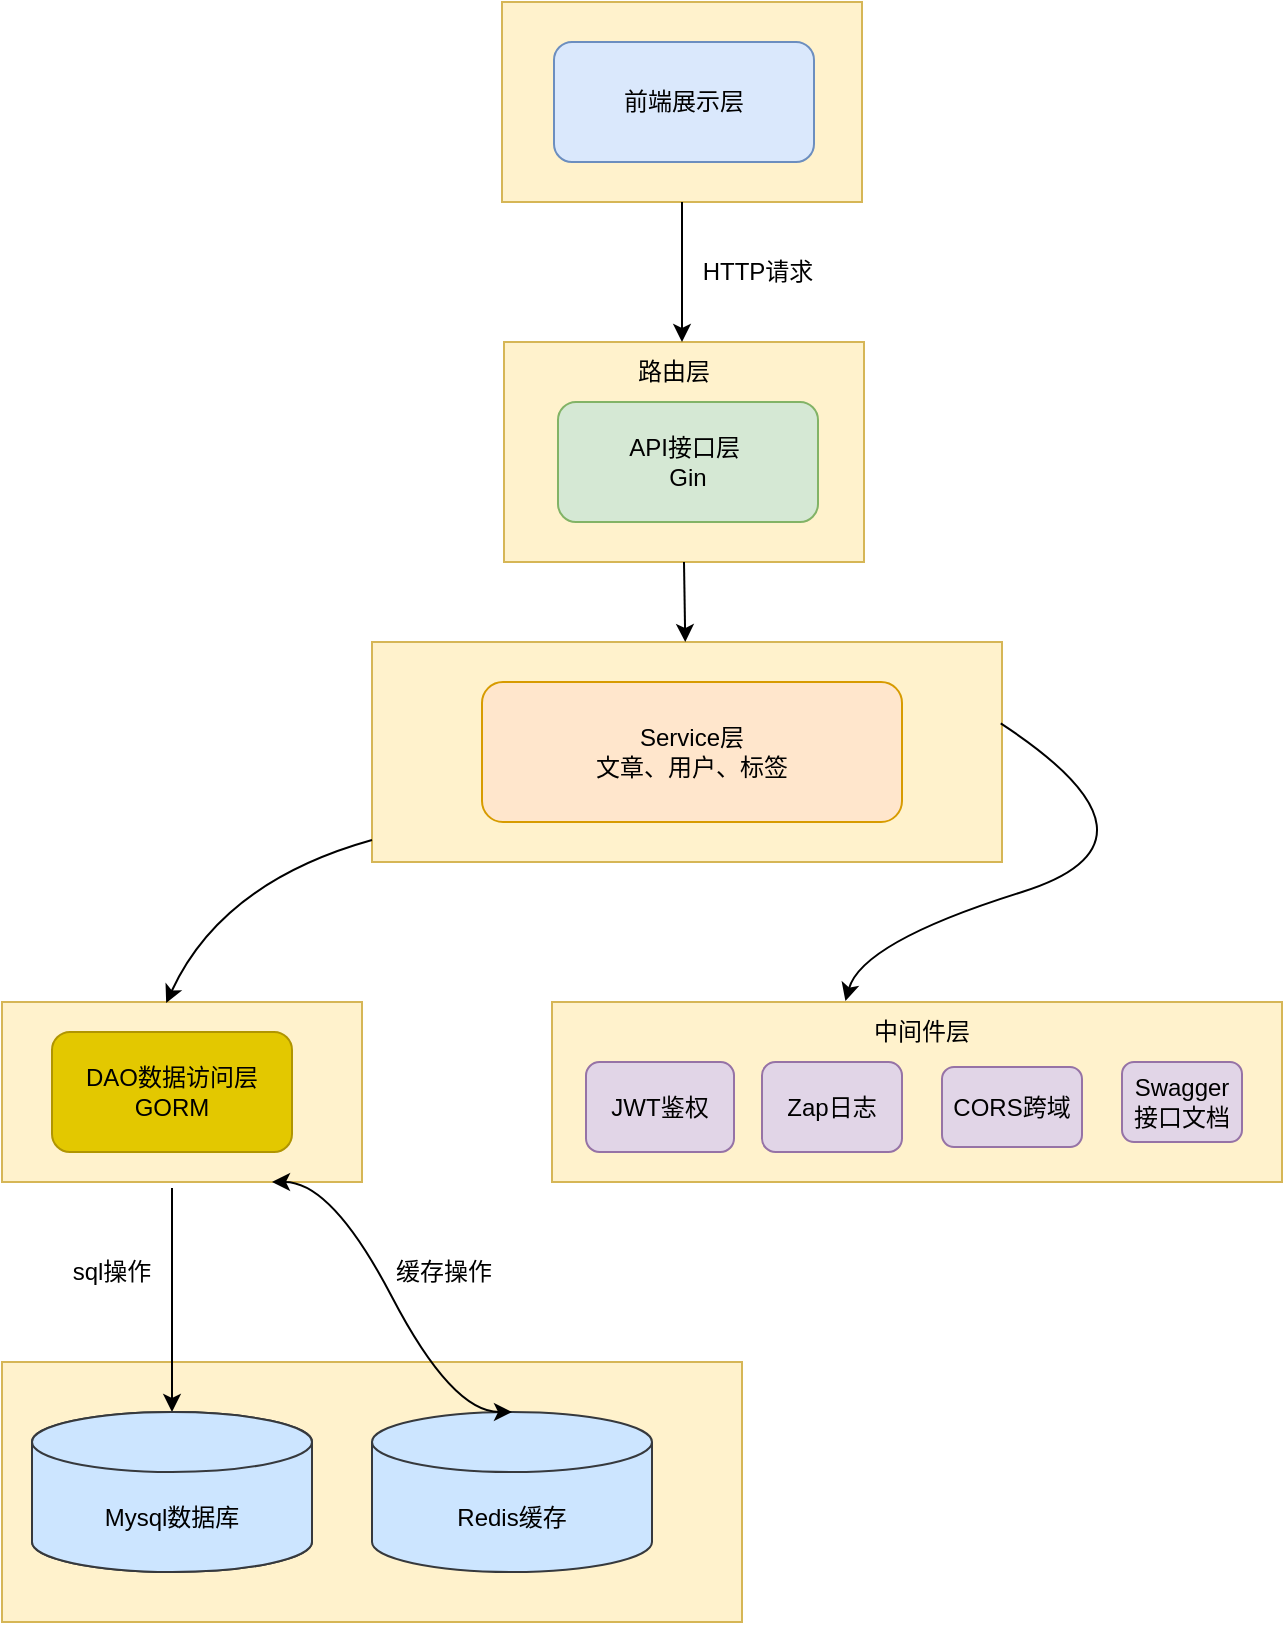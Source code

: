 <mxfile version="25.0.3">
  <diagram name="第 1 页" id="vRP50ZQqVK6PRBmHnf3v">
    <mxGraphModel dx="1687" dy="924" grid="1" gridSize="10" guides="1" tooltips="1" connect="1" arrows="1" fold="1" page="1" pageScale="1" pageWidth="827" pageHeight="1169" math="0" shadow="0">
      <root>
        <mxCell id="0" />
        <mxCell id="1" parent="0" />
        <mxCell id="Vd7vdwz1h75qUHYKXHdB-18" value="" style="rounded=0;whiteSpace=wrap;html=1;fillColor=#fff2cc;strokeColor=#d6b656;" parent="1" vertex="1">
          <mxGeometry x="345" y="540" width="365" height="90" as="geometry" />
        </mxCell>
        <mxCell id="Vd7vdwz1h75qUHYKXHdB-17" value="" style="rounded=0;whiteSpace=wrap;html=1;fillColor=#fff2cc;strokeColor=#d6b656;" parent="1" vertex="1">
          <mxGeometry x="70" y="720" width="370" height="130" as="geometry" />
        </mxCell>
        <mxCell id="Vd7vdwz1h75qUHYKXHdB-16" value="" style="rounded=0;whiteSpace=wrap;html=1;fillColor=#fff2cc;strokeColor=#d6b656;" parent="1" vertex="1">
          <mxGeometry x="255" y="360" width="315" height="110" as="geometry" />
        </mxCell>
        <mxCell id="Vd7vdwz1h75qUHYKXHdB-15" value="" style="rounded=0;whiteSpace=wrap;html=1;fillColor=#fff2cc;strokeColor=#d6b656;" parent="1" vertex="1">
          <mxGeometry x="321" y="210" width="180" height="110" as="geometry" />
        </mxCell>
        <mxCell id="Vd7vdwz1h75qUHYKXHdB-14" value="" style="rounded=0;whiteSpace=wrap;html=1;fillColor=#fff2cc;strokeColor=#d6b656;" parent="1" vertex="1">
          <mxGeometry x="320" y="40" width="180" height="100" as="geometry" />
        </mxCell>
        <mxCell id="WTZhcPT37BuoySI-sF2I-1" value="API接口层&amp;nbsp;&lt;br&gt;Gin" style="rounded=1;whiteSpace=wrap;html=1;fillColor=#d5e8d4;strokeColor=#82b366;" parent="1" vertex="1">
          <mxGeometry x="348" y="240" width="130" height="60" as="geometry" />
        </mxCell>
        <mxCell id="WTZhcPT37BuoySI-sF2I-2" value="前端展示层" style="rounded=1;whiteSpace=wrap;html=1;fillColor=#dae8fc;strokeColor=#6c8ebf;" parent="1" vertex="1">
          <mxGeometry x="346" y="60" width="130" height="60" as="geometry" />
        </mxCell>
        <mxCell id="Vd7vdwz1h75qUHYKXHdB-10" value="Mysql数据库" style="shape=cylinder3;whiteSpace=wrap;html=1;boundedLbl=1;backgroundOutline=1;size=15;fillColor=#cce5ff;strokeColor=#36393d;" parent="1" vertex="1">
          <mxGeometry x="85" y="745" width="140" height="80" as="geometry" />
        </mxCell>
        <mxCell id="Vd7vdwz1h75qUHYKXHdB-19" value="Service层&lt;br&gt;文章、用户、标签" style="rounded=1;whiteSpace=wrap;html=1;fillColor=#ffe6cc;strokeColor=#d79b00;" parent="1" vertex="1">
          <mxGeometry x="310" y="380" width="210" height="70" as="geometry" />
        </mxCell>
        <mxCell id="Vd7vdwz1h75qUHYKXHdB-20" value="JWT鉴权" style="rounded=1;whiteSpace=wrap;html=1;fillColor=#e1d5e7;strokeColor=#9673a6;" parent="1" vertex="1">
          <mxGeometry x="362" y="570" width="74" height="45" as="geometry" />
        </mxCell>
        <mxCell id="Vd7vdwz1h75qUHYKXHdB-22" value="Zap日志" style="rounded=1;whiteSpace=wrap;html=1;fillColor=#e1d5e7;strokeColor=#9673a6;" parent="1" vertex="1">
          <mxGeometry x="450" y="570" width="70" height="45" as="geometry" />
        </mxCell>
        <mxCell id="Vd7vdwz1h75qUHYKXHdB-23" value="路由层" style="text;strokeColor=none;align=center;fillColor=none;html=1;verticalAlign=middle;whiteSpace=wrap;rounded=0;" parent="1" vertex="1">
          <mxGeometry x="376" y="210" width="60" height="30" as="geometry" />
        </mxCell>
        <mxCell id="Vd7vdwz1h75qUHYKXHdB-25" value="HTTP请求" style="text;strokeColor=none;align=center;fillColor=none;html=1;verticalAlign=middle;whiteSpace=wrap;rounded=0;" parent="1" vertex="1">
          <mxGeometry x="418" y="160" width="60" height="30" as="geometry" />
        </mxCell>
        <mxCell id="Vd7vdwz1h75qUHYKXHdB-26" value="" style="rounded=0;whiteSpace=wrap;html=1;fillColor=#fff2cc;strokeColor=#d6b656;" parent="1" vertex="1">
          <mxGeometry x="70" y="540" width="180" height="90" as="geometry" />
        </mxCell>
        <mxCell id="Vd7vdwz1h75qUHYKXHdB-28" value="DAO数据访问层GORM" style="rounded=1;whiteSpace=wrap;html=1;fillColor=#e3c800;fontColor=#000000;strokeColor=#B09500;" parent="1" vertex="1">
          <mxGeometry x="95" y="555" width="120" height="60" as="geometry" />
        </mxCell>
        <mxCell id="Vd7vdwz1h75qUHYKXHdB-29" value="中间件层" style="text;strokeColor=none;align=center;fillColor=none;html=1;verticalAlign=middle;whiteSpace=wrap;rounded=0;" parent="1" vertex="1">
          <mxGeometry x="500" y="540" width="60" height="30" as="geometry" />
        </mxCell>
        <mxCell id="Vd7vdwz1h75qUHYKXHdB-31" value="" style="endArrow=classic;html=1;rounded=0;entryX=0.5;entryY=0;entryDx=0;entryDy=0;entryPerimeter=0;" parent="1" target="C9wcIPqya1JbmA5UnwyT-1" edge="1">
          <mxGeometry width="50" height="50" relative="1" as="geometry">
            <mxPoint x="155" y="633" as="sourcePoint" />
            <mxPoint x="155" y="740" as="targetPoint" />
          </mxGeometry>
        </mxCell>
        <mxCell id="Vd7vdwz1h75qUHYKXHdB-37" value="" style="endArrow=classic;html=1;rounded=0;exitX=0.5;exitY=1;exitDx=0;exitDy=0;" parent="1" source="Vd7vdwz1h75qUHYKXHdB-14" edge="1">
          <mxGeometry width="50" height="50" relative="1" as="geometry">
            <mxPoint x="460" y="230" as="sourcePoint" />
            <mxPoint x="410" y="210" as="targetPoint" />
          </mxGeometry>
        </mxCell>
        <mxCell id="Vd7vdwz1h75qUHYKXHdB-39" value="" style="endArrow=classic;html=1;rounded=0;exitX=0.5;exitY=1;exitDx=0;exitDy=0;" parent="1" source="Vd7vdwz1h75qUHYKXHdB-15" target="Vd7vdwz1h75qUHYKXHdB-16" edge="1">
          <mxGeometry width="50" height="50" relative="1" as="geometry">
            <mxPoint x="376" y="380" as="sourcePoint" />
            <mxPoint x="426" y="330" as="targetPoint" />
          </mxGeometry>
        </mxCell>
        <mxCell id="Vd7vdwz1h75qUHYKXHdB-43" value="" style="endArrow=classic;html=1;rounded=0;entryX=0.456;entryY=0.006;entryDx=0;entryDy=0;entryPerimeter=0;curved=1;" parent="1" source="Vd7vdwz1h75qUHYKXHdB-16" target="Vd7vdwz1h75qUHYKXHdB-26" edge="1">
          <mxGeometry width="50" height="50" relative="1" as="geometry">
            <mxPoint x="95" y="510" as="sourcePoint" />
            <mxPoint x="145" y="460" as="targetPoint" />
            <Array as="points">
              <mxPoint x="180" y="480" />
            </Array>
          </mxGeometry>
        </mxCell>
        <mxCell id="C9wcIPqya1JbmA5UnwyT-1" value="Mysql数据库" style="shape=cylinder3;whiteSpace=wrap;html=1;boundedLbl=1;backgroundOutline=1;size=15;fillColor=#cce5ff;strokeColor=#36393d;" vertex="1" parent="1">
          <mxGeometry x="85" y="745" width="140" height="80" as="geometry" />
        </mxCell>
        <mxCell id="C9wcIPqya1JbmA5UnwyT-2" value="Redis缓存" style="shape=cylinder3;whiteSpace=wrap;html=1;boundedLbl=1;backgroundOutline=1;size=15;fillColor=#cce5ff;strokeColor=#36393d;" vertex="1" parent="1">
          <mxGeometry x="255" y="745" width="140" height="80" as="geometry" />
        </mxCell>
        <mxCell id="C9wcIPqya1JbmA5UnwyT-3" value="sql操作" style="text;strokeColor=none;align=center;fillColor=none;html=1;verticalAlign=middle;whiteSpace=wrap;rounded=0;" vertex="1" parent="1">
          <mxGeometry x="95" y="660" width="60" height="30" as="geometry" />
        </mxCell>
        <mxCell id="C9wcIPqya1JbmA5UnwyT-4" value="" style="endArrow=classic;startArrow=classic;html=1;rounded=0;exitX=0.75;exitY=1;exitDx=0;exitDy=0;entryX=0.5;entryY=0;entryDx=0;entryDy=0;entryPerimeter=0;edgeStyle=entityRelationEdgeStyle;curved=1;" edge="1" parent="1" source="Vd7vdwz1h75qUHYKXHdB-26" target="C9wcIPqya1JbmA5UnwyT-2">
          <mxGeometry width="50" height="50" relative="1" as="geometry">
            <mxPoint x="390" y="460" as="sourcePoint" />
            <mxPoint x="440" y="410" as="targetPoint" />
          </mxGeometry>
        </mxCell>
        <mxCell id="C9wcIPqya1JbmA5UnwyT-5" value="缓存操作" style="text;strokeColor=none;align=center;fillColor=none;html=1;verticalAlign=middle;whiteSpace=wrap;rounded=0;" vertex="1" parent="1">
          <mxGeometry x="261" y="660" width="60" height="30" as="geometry" />
        </mxCell>
        <mxCell id="C9wcIPqya1JbmA5UnwyT-6" value="CORS跨域" style="rounded=1;whiteSpace=wrap;html=1;fillColor=#e1d5e7;strokeColor=#9673a6;" vertex="1" parent="1">
          <mxGeometry x="540" y="572.5" width="70" height="40" as="geometry" />
        </mxCell>
        <mxCell id="C9wcIPqya1JbmA5UnwyT-7" value="Swagger接口文档" style="rounded=1;whiteSpace=wrap;html=1;fillColor=#e1d5e7;strokeColor=#9673a6;" vertex="1" parent="1">
          <mxGeometry x="630" y="570" width="60" height="40" as="geometry" />
        </mxCell>
        <mxCell id="C9wcIPqya1JbmA5UnwyT-10" value="" style="endArrow=classic;html=1;rounded=0;exitX=0.998;exitY=0.37;exitDx=0;exitDy=0;entryX=0.402;entryY=-0.005;entryDx=0;entryDy=0;entryPerimeter=0;curved=1;exitPerimeter=0;" edge="1" parent="1" source="Vd7vdwz1h75qUHYKXHdB-16" target="Vd7vdwz1h75qUHYKXHdB-18">
          <mxGeometry width="50" height="50" relative="1" as="geometry">
            <mxPoint x="390" y="420" as="sourcePoint" />
            <mxPoint x="440" y="370" as="targetPoint" />
            <Array as="points">
              <mxPoint x="660" y="460" />
              <mxPoint x="500" y="510" />
            </Array>
          </mxGeometry>
        </mxCell>
      </root>
    </mxGraphModel>
  </diagram>
</mxfile>
